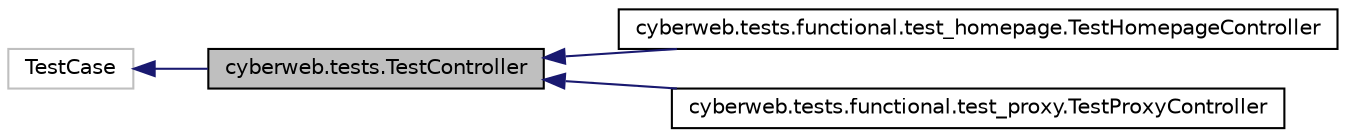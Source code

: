 digraph G
{
  edge [fontname="Helvetica",fontsize="10",labelfontname="Helvetica",labelfontsize="10"];
  node [fontname="Helvetica",fontsize="10",shape=record];
  rankdir="LR";
  Node1 [label="cyberweb.tests.TestController",height=0.2,width=0.4,color="black", fillcolor="grey75", style="filled" fontcolor="black"];
  Node2 -> Node1 [dir="back",color="midnightblue",fontsize="10",style="solid",fontname="Helvetica"];
  Node2 [label="TestCase",height=0.2,width=0.4,color="grey75", fillcolor="white", style="filled"];
  Node1 -> Node3 [dir="back",color="midnightblue",fontsize="10",style="solid",fontname="Helvetica"];
  Node3 [label="cyberweb.tests.functional.test_homepage.TestHomepageController",height=0.2,width=0.4,color="black", fillcolor="white", style="filled",URL="$classcyberweb_1_1tests_1_1functional_1_1test__homepage_1_1_test_homepage_controller.html"];
  Node1 -> Node4 [dir="back",color="midnightblue",fontsize="10",style="solid",fontname="Helvetica"];
  Node4 [label="cyberweb.tests.functional.test_proxy.TestProxyController",height=0.2,width=0.4,color="black", fillcolor="white", style="filled",URL="$classcyberweb_1_1tests_1_1functional_1_1test__proxy_1_1_test_proxy_controller.html"];
}
